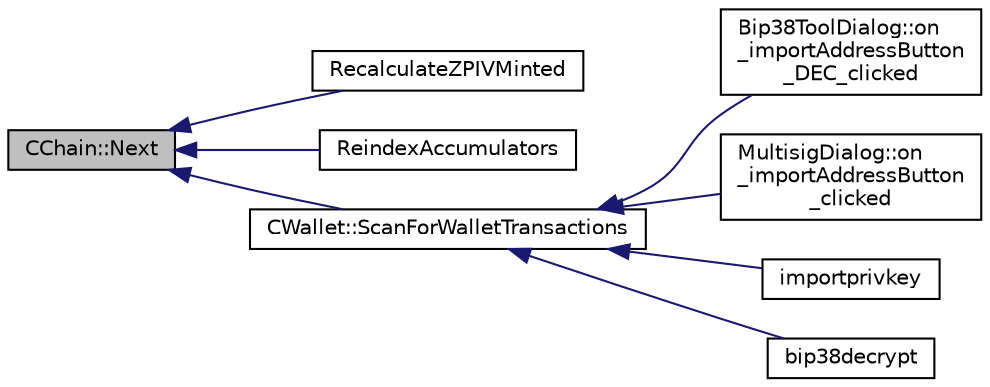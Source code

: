 digraph "CChain::Next"
{
  edge [fontname="Helvetica",fontsize="10",labelfontname="Helvetica",labelfontsize="10"];
  node [fontname="Helvetica",fontsize="10",shape=record];
  rankdir="LR";
  Node319 [label="CChain::Next",height=0.2,width=0.4,color="black", fillcolor="grey75", style="filled", fontcolor="black"];
  Node319 -> Node320 [dir="back",color="midnightblue",fontsize="10",style="solid",fontname="Helvetica"];
  Node320 [label="RecalculateZPIVMinted",height=0.2,width=0.4,color="black", fillcolor="white", style="filled",URL="$main_8h.html#ae5605fe0b5412051837b1d11fc0bece0"];
  Node319 -> Node321 [dir="back",color="midnightblue",fontsize="10",style="solid",fontname="Helvetica"];
  Node321 [label="ReindexAccumulators",height=0.2,width=0.4,color="black", fillcolor="white", style="filled",URL="$main_8h.html#a4a74b45eb12b8c115906e305e109c5d9"];
  Node319 -> Node322 [dir="back",color="midnightblue",fontsize="10",style="solid",fontname="Helvetica"];
  Node322 [label="CWallet::ScanForWalletTransactions",height=0.2,width=0.4,color="black", fillcolor="white", style="filled",URL="$group__map_wallet.html#ga979a17e80e4897ed1f4ae9a4be7c493c",tooltip="Scan the block chain (starting in pindexStart) for transactions from or to us. "];
  Node322 -> Node323 [dir="back",color="midnightblue",fontsize="10",style="solid",fontname="Helvetica"];
  Node323 [label="Bip38ToolDialog::on\l_importAddressButton\l_DEC_clicked",height=0.2,width=0.4,color="black", fillcolor="white", style="filled",URL="$class_bip38_tool_dialog.html#a20a1363ad4ff8e241583b3ceb19379e6"];
  Node322 -> Node324 [dir="back",color="midnightblue",fontsize="10",style="solid",fontname="Helvetica"];
  Node324 [label="MultisigDialog::on\l_importAddressButton\l_clicked",height=0.2,width=0.4,color="black", fillcolor="white", style="filled",URL="$class_multisig_dialog.html#acd1dfe3a52a5a91b31f8042a119c7618"];
  Node322 -> Node325 [dir="back",color="midnightblue",fontsize="10",style="solid",fontname="Helvetica"];
  Node325 [label="importprivkey",height=0.2,width=0.4,color="black", fillcolor="white", style="filled",URL="$rpcdump_8cpp.html#a3a6fdb974fce01220a895393d444e981"];
  Node322 -> Node326 [dir="back",color="midnightblue",fontsize="10",style="solid",fontname="Helvetica"];
  Node326 [label="bip38decrypt",height=0.2,width=0.4,color="black", fillcolor="white", style="filled",URL="$rpcdump_8cpp.html#a64a0e2e87f6d741efd662ac94080159d"];
}
